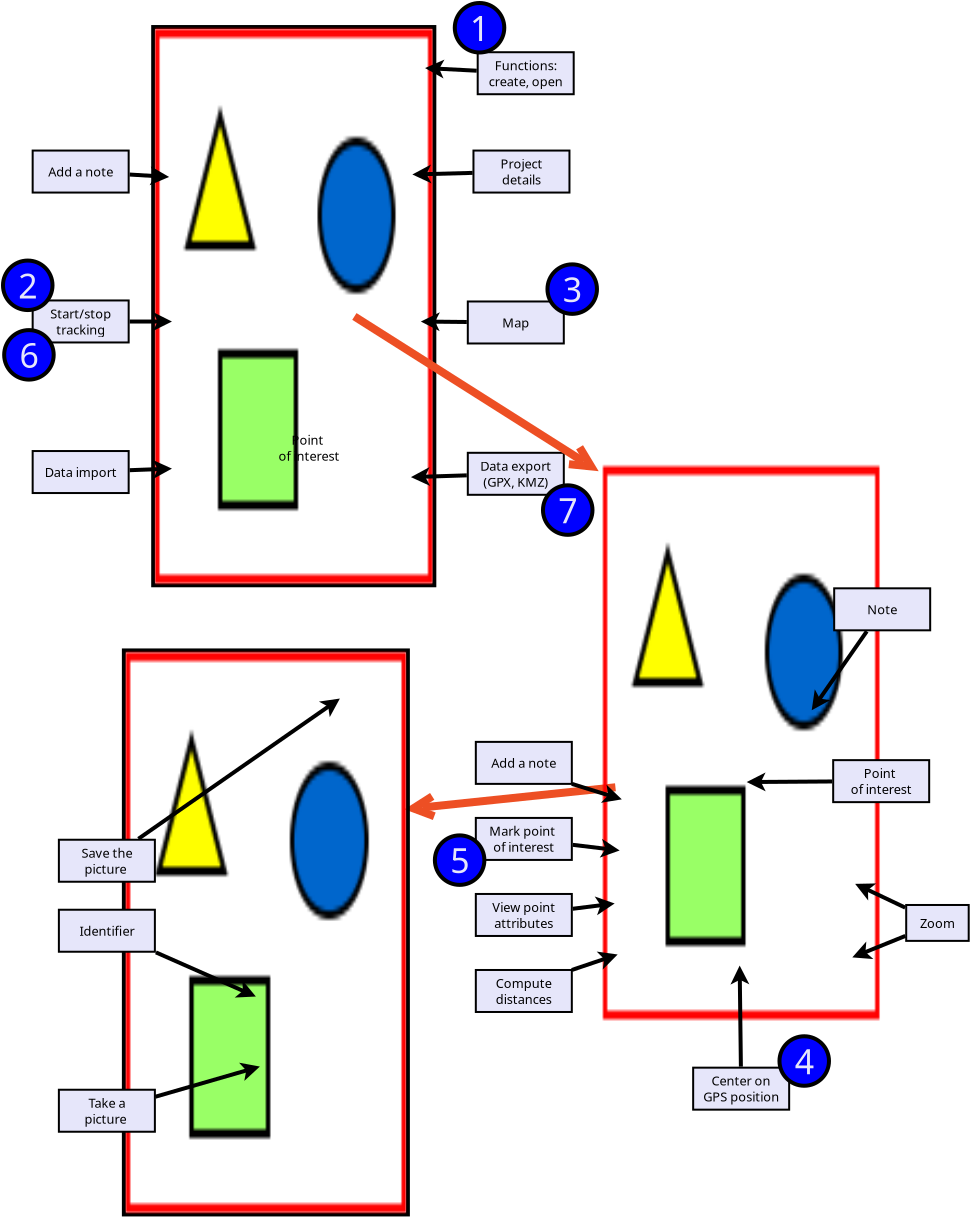 <?xml version="1.0" encoding="UTF-8"?>
<dia:diagram xmlns:dia="http://www.lysator.liu.se/~alla/dia/">
  <dia:layer name="Sfondo" visible="true" active="true">
    <dia:object type="Standard - Line" version="0" id="O0">
      <dia:attribute name="obj_pos">
        <dia:point val="11.375,24.837"/>
      </dia:attribute>
      <dia:attribute name="obj_bb">
        <dia:rectangle val="0.38,24.618;11.595,26.632"/>
      </dia:attribute>
      <dia:attribute name="conn_endpoints">
        <dia:point val="11.375,24.837"/>
        <dia:point val="0.825,25.938"/>
      </dia:attribute>
      <dia:attribute name="numcp">
        <dia:int val="1"/>
      </dia:attribute>
      <dia:attribute name="line_color">
        <dia:color val="#ed4f24"/>
      </dia:attribute>
      <dia:attribute name="line_width">
        <dia:real val="0.4"/>
      </dia:attribute>
      <dia:attribute name="end_arrow">
        <dia:enum val="1"/>
      </dia:attribute>
      <dia:attribute name="end_arrow_length">
        <dia:real val="1.0"/>
      </dia:attribute>
      <dia:attribute name="end_arrow_width">
        <dia:real val="1.0"/>
      </dia:attribute>
    </dia:object>
    <dia:object type="Standard - Image" version="0" id="O1">
      <dia:attribute name="obj_pos">
        <dia:point val="10.75,8.787"/>
      </dia:attribute>
      <dia:attribute name="obj_bb">
        <dia:rectangle val="10.65,8.688;24.675,36.538"/>
      </dia:attribute>
      <dia:attribute name="elem_corner">
        <dia:point val="10.75,8.787"/>
      </dia:attribute>
      <dia:attribute name="elem_width">
        <dia:real val="13.825"/>
      </dia:attribute>
      <dia:attribute name="elem_height">
        <dia:real val="27.65"/>
      </dia:attribute>
      <dia:attribute name="border_width">
        <dia:real val="0.2"/>
      </dia:attribute>
      <dia:attribute name="draw_border">
        <dia:boolean val="false"/>
      </dia:attribute>
      <dia:attribute name="keep_aspect">
        <dia:boolean val="true"/>
      </dia:attribute>
      <dia:attribute name="file">
        <dia:string>#walk.jpg#</dia:string>
      </dia:attribute>
    </dia:object>
    <dia:group>
      <dia:object type="Standard - Box" version="0" id="O2">
        <dia:attribute name="obj_pos">
          <dia:point val="15.261,38.856"/>
        </dia:attribute>
        <dia:attribute name="obj_bb">
          <dia:rectangle val="15.211,38.806;20.111,41.006"/>
        </dia:attribute>
        <dia:attribute name="elem_corner">
          <dia:point val="15.261,38.856"/>
        </dia:attribute>
        <dia:attribute name="elem_width">
          <dia:real val="4.8"/>
        </dia:attribute>
        <dia:attribute name="elem_height">
          <dia:real val="2.1"/>
        </dia:attribute>
        <dia:attribute name="border_width">
          <dia:real val="0.1"/>
        </dia:attribute>
        <dia:attribute name="inner_color">
          <dia:color val="#e6e6fa"/>
        </dia:attribute>
        <dia:attribute name="show_background">
          <dia:boolean val="true"/>
        </dia:attribute>
      </dia:object>
      <dia:object type="Standard - Text" version="1" id="O3">
        <dia:attribute name="obj_pos">
          <dia:point val="17.661,39.906"/>
        </dia:attribute>
        <dia:attribute name="obj_bb">
          <dia:rectangle val="15.649,39.133;19.674,40.678"/>
        </dia:attribute>
        <dia:attribute name="text">
          <dia:composite type="text">
            <dia:attribute name="string">
              <dia:string>#Center on
GPS position#</dia:string>
            </dia:attribute>
            <dia:attribute name="font">
              <dia:font family="sans" style="0" name="Helvetica"/>
            </dia:attribute>
            <dia:attribute name="height">
              <dia:real val="0.8"/>
            </dia:attribute>
            <dia:attribute name="pos">
              <dia:point val="17.661,39.728"/>
            </dia:attribute>
            <dia:attribute name="color">
              <dia:color val="#000000"/>
            </dia:attribute>
            <dia:attribute name="alignment">
              <dia:enum val="1"/>
            </dia:attribute>
          </dia:composite>
        </dia:attribute>
        <dia:attribute name="valign">
          <dia:enum val="2"/>
        </dia:attribute>
        <dia:connections>
          <dia:connection handle="0" to="O2" connection="8"/>
        </dia:connections>
      </dia:object>
    </dia:group>
    <dia:group>
      <dia:object type="Standard - Text" version="1" id="O4">
        <dia:attribute name="obj_pos">
          <dia:point val="4.769,27.564"/>
        </dia:attribute>
        <dia:attribute name="obj_bb">
          <dia:rectangle val="4.769,26.969;4.769,27.714"/>
        </dia:attribute>
        <dia:attribute name="text">
          <dia:composite type="text">
            <dia:attribute name="string">
              <dia:string>##</dia:string>
            </dia:attribute>
            <dia:attribute name="font">
              <dia:font family="sans" style="0" name="Helvetica"/>
            </dia:attribute>
            <dia:attribute name="height">
              <dia:real val="0.8"/>
            </dia:attribute>
            <dia:attribute name="pos">
              <dia:point val="4.769,27.564"/>
            </dia:attribute>
            <dia:attribute name="color">
              <dia:color val="#000000"/>
            </dia:attribute>
            <dia:attribute name="alignment">
              <dia:enum val="0"/>
            </dia:attribute>
          </dia:composite>
        </dia:attribute>
        <dia:attribute name="valign">
          <dia:enum val="3"/>
        </dia:attribute>
      </dia:object>
      <dia:object type="Standard - Box" version="0" id="O5">
        <dia:attribute name="obj_pos">
          <dia:point val="4.394,26.369"/>
        </dia:attribute>
        <dia:attribute name="obj_bb">
          <dia:rectangle val="4.344,26.319;9.244,28.519"/>
        </dia:attribute>
        <dia:attribute name="elem_corner">
          <dia:point val="4.394,26.369"/>
        </dia:attribute>
        <dia:attribute name="elem_width">
          <dia:real val="4.8"/>
        </dia:attribute>
        <dia:attribute name="elem_height">
          <dia:real val="2.1"/>
        </dia:attribute>
        <dia:attribute name="border_width">
          <dia:real val="0.1"/>
        </dia:attribute>
        <dia:attribute name="inner_color">
          <dia:color val="#e6e6fa"/>
        </dia:attribute>
        <dia:attribute name="show_background">
          <dia:boolean val="true"/>
        </dia:attribute>
      </dia:object>
      <dia:object type="Standard - Text" version="1" id="O6">
        <dia:attribute name="obj_pos">
          <dia:point val="6.794,27.419"/>
        </dia:attribute>
        <dia:attribute name="obj_bb">
          <dia:rectangle val="4.986,26.646;8.601,28.191"/>
        </dia:attribute>
        <dia:attribute name="text">
          <dia:composite type="text">
            <dia:attribute name="string">
              <dia:string>#Mark point 
of interest#</dia:string>
            </dia:attribute>
            <dia:attribute name="font">
              <dia:font family="sans" style="0" name="Helvetica"/>
            </dia:attribute>
            <dia:attribute name="height">
              <dia:real val="0.8"/>
            </dia:attribute>
            <dia:attribute name="pos">
              <dia:point val="6.794,27.241"/>
            </dia:attribute>
            <dia:attribute name="color">
              <dia:color val="#000000"/>
            </dia:attribute>
            <dia:attribute name="alignment">
              <dia:enum val="1"/>
            </dia:attribute>
          </dia:composite>
        </dia:attribute>
        <dia:attribute name="valign">
          <dia:enum val="2"/>
        </dia:attribute>
      </dia:object>
    </dia:group>
    <dia:object type="Standard - Image" version="0" id="O7">
      <dia:attribute name="obj_pos">
        <dia:point val="-13.103,18.095"/>
      </dia:attribute>
      <dia:attribute name="obj_bb">
        <dia:rectangle val="-13.203,17.995;0.997,46.195"/>
      </dia:attribute>
      <dia:attribute name="elem_corner">
        <dia:point val="-13.103,18.095"/>
      </dia:attribute>
      <dia:attribute name="elem_width">
        <dia:real val="14.0"/>
      </dia:attribute>
      <dia:attribute name="elem_height">
        <dia:real val="28.0"/>
      </dia:attribute>
      <dia:attribute name="border_width">
        <dia:real val="0.2"/>
      </dia:attribute>
      <dia:attribute name="draw_border">
        <dia:boolean val="true"/>
      </dia:attribute>
      <dia:attribute name="keep_aspect">
        <dia:boolean val="true"/>
      </dia:attribute>
      <dia:attribute name="file">
        <dia:string>#geopaparazzi-image.jpg#</dia:string>
      </dia:attribute>
    </dia:object>
    <dia:object type="Standard - Image" version="0" id="O8">
      <dia:attribute name="obj_pos">
        <dia:point val="-11.637,-13.075"/>
      </dia:attribute>
      <dia:attribute name="obj_bb">
        <dia:rectangle val="-11.738,-13.175;2.319,14.738"/>
      </dia:attribute>
      <dia:attribute name="elem_corner">
        <dia:point val="-11.637,-13.075"/>
      </dia:attribute>
      <dia:attribute name="elem_width">
        <dia:real val="13.856"/>
      </dia:attribute>
      <dia:attribute name="elem_height">
        <dia:real val="27.712"/>
      </dia:attribute>
      <dia:attribute name="border_width">
        <dia:real val="0.2"/>
      </dia:attribute>
      <dia:attribute name="draw_border">
        <dia:boolean val="true"/>
      </dia:attribute>
      <dia:attribute name="keep_aspect">
        <dia:boolean val="true"/>
      </dia:attribute>
      <dia:attribute name="file">
        <dia:string>#geopaparazzi-main.jpg#</dia:string>
      </dia:attribute>
    </dia:object>
    <dia:object type="Standard - Line" version="0" id="O9">
      <dia:attribute name="obj_pos">
        <dia:point val="-12.914,-5.8"/>
      </dia:attribute>
      <dia:attribute name="obj_bb">
        <dia:rectangle val="-13.02,-6.196;-10.718,-5.251"/>
      </dia:attribute>
      <dia:attribute name="conn_endpoints">
        <dia:point val="-12.914,-5.8"/>
        <dia:point val="-10.942,-5.68"/>
      </dia:attribute>
      <dia:attribute name="numcp">
        <dia:int val="1"/>
      </dia:attribute>
      <dia:attribute name="line_width">
        <dia:real val="0.2"/>
      </dia:attribute>
      <dia:attribute name="end_arrow">
        <dia:enum val="22"/>
      </dia:attribute>
      <dia:attribute name="end_arrow_length">
        <dia:real val="0.5"/>
      </dia:attribute>
      <dia:attribute name="end_arrow_width">
        <dia:real val="0.5"/>
      </dia:attribute>
      <dia:connections>
        <dia:connection handle="0" to="O10" connection="8"/>
      </dia:connections>
    </dia:object>
    <dia:group>
      <dia:object type="Standard - Box" version="0" id="O10">
        <dia:attribute name="obj_pos">
          <dia:point val="-17.764,-6.999"/>
        </dia:attribute>
        <dia:attribute name="obj_bb">
          <dia:rectangle val="-17.814,-7.049;-12.914,-4.849"/>
        </dia:attribute>
        <dia:attribute name="elem_corner">
          <dia:point val="-17.764,-6.999"/>
        </dia:attribute>
        <dia:attribute name="elem_width">
          <dia:real val="4.8"/>
        </dia:attribute>
        <dia:attribute name="elem_height">
          <dia:real val="2.1"/>
        </dia:attribute>
        <dia:attribute name="border_width">
          <dia:real val="0.1"/>
        </dia:attribute>
        <dia:attribute name="inner_color">
          <dia:color val="#e6e6fa"/>
        </dia:attribute>
        <dia:attribute name="show_background">
          <dia:boolean val="true"/>
        </dia:attribute>
      </dia:object>
      <dia:object type="Standard - Text" version="1" id="O11">
        <dia:attribute name="obj_pos">
          <dia:point val="-15.364,-5.949"/>
        </dia:attribute>
        <dia:attribute name="obj_bb">
          <dia:rectangle val="-17.105,-6.322;-13.623,-5.577"/>
        </dia:attribute>
        <dia:attribute name="text">
          <dia:composite type="text">
            <dia:attribute name="string">
              <dia:string>#Add a note#</dia:string>
            </dia:attribute>
            <dia:attribute name="font">
              <dia:font family="sans" style="0" name="Helvetica"/>
            </dia:attribute>
            <dia:attribute name="height">
              <dia:real val="0.8"/>
            </dia:attribute>
            <dia:attribute name="pos">
              <dia:point val="-15.364,-5.727"/>
            </dia:attribute>
            <dia:attribute name="color">
              <dia:color val="#000000"/>
            </dia:attribute>
            <dia:attribute name="alignment">
              <dia:enum val="1"/>
            </dia:attribute>
          </dia:composite>
        </dia:attribute>
        <dia:attribute name="valign">
          <dia:enum val="2"/>
        </dia:attribute>
      </dia:object>
    </dia:group>
    <dia:group>
      <dia:object type="Standard - Text" version="1" id="O12">
        <dia:attribute name="obj_pos">
          <dia:point val="-17.389,1.691"/>
        </dia:attribute>
        <dia:attribute name="obj_bb">
          <dia:rectangle val="-17.389,1.096;-17.389,1.841"/>
        </dia:attribute>
        <dia:attribute name="text">
          <dia:composite type="text">
            <dia:attribute name="string">
              <dia:string>##</dia:string>
            </dia:attribute>
            <dia:attribute name="font">
              <dia:font family="sans" style="0" name="Helvetica"/>
            </dia:attribute>
            <dia:attribute name="height">
              <dia:real val="0.8"/>
            </dia:attribute>
            <dia:attribute name="pos">
              <dia:point val="-17.389,1.691"/>
            </dia:attribute>
            <dia:attribute name="color">
              <dia:color val="#000000"/>
            </dia:attribute>
            <dia:attribute name="alignment">
              <dia:enum val="0"/>
            </dia:attribute>
          </dia:composite>
        </dia:attribute>
        <dia:attribute name="valign">
          <dia:enum val="3"/>
        </dia:attribute>
      </dia:object>
      <dia:object type="Standard - Box" version="0" id="O13">
        <dia:attribute name="obj_pos">
          <dia:point val="-17.764,0.496"/>
        </dia:attribute>
        <dia:attribute name="obj_bb">
          <dia:rectangle val="-17.814,0.446;-12.914,2.646"/>
        </dia:attribute>
        <dia:attribute name="elem_corner">
          <dia:point val="-17.764,0.496"/>
        </dia:attribute>
        <dia:attribute name="elem_width">
          <dia:real val="4.8"/>
        </dia:attribute>
        <dia:attribute name="elem_height">
          <dia:real val="2.1"/>
        </dia:attribute>
        <dia:attribute name="border_width">
          <dia:real val="0.1"/>
        </dia:attribute>
        <dia:attribute name="inner_color">
          <dia:color val="#e6e6fa"/>
        </dia:attribute>
        <dia:attribute name="show_background">
          <dia:boolean val="true"/>
        </dia:attribute>
      </dia:object>
      <dia:object type="Standard - Text" version="1" id="O14">
        <dia:attribute name="obj_pos">
          <dia:point val="-15.364,1.546"/>
        </dia:attribute>
        <dia:attribute name="obj_bb">
          <dia:rectangle val="-16.944,0.774;-13.784,2.319"/>
        </dia:attribute>
        <dia:attribute name="text">
          <dia:composite type="text">
            <dia:attribute name="string">
              <dia:string>#Start/stop
tracking#</dia:string>
            </dia:attribute>
            <dia:attribute name="font">
              <dia:font family="sans" style="0" name="Helvetica"/>
            </dia:attribute>
            <dia:attribute name="height">
              <dia:real val="0.8"/>
            </dia:attribute>
            <dia:attribute name="pos">
              <dia:point val="-15.364,1.369"/>
            </dia:attribute>
            <dia:attribute name="color">
              <dia:color val="#000000"/>
            </dia:attribute>
            <dia:attribute name="alignment">
              <dia:enum val="1"/>
            </dia:attribute>
          </dia:composite>
        </dia:attribute>
        <dia:attribute name="valign">
          <dia:enum val="2"/>
        </dia:attribute>
      </dia:object>
    </dia:group>
    <dia:group>
      <dia:object type="Standard - Text" version="1" id="O15">
        <dia:attribute name="obj_pos">
          <dia:point val="-17.389,9.22"/>
        </dia:attribute>
        <dia:attribute name="obj_bb">
          <dia:rectangle val="-17.389,8.625;-17.389,9.37"/>
        </dia:attribute>
        <dia:attribute name="text">
          <dia:composite type="text">
            <dia:attribute name="string">
              <dia:string>##</dia:string>
            </dia:attribute>
            <dia:attribute name="font">
              <dia:font family="sans" style="0" name="Helvetica"/>
            </dia:attribute>
            <dia:attribute name="height">
              <dia:real val="0.8"/>
            </dia:attribute>
            <dia:attribute name="pos">
              <dia:point val="-17.389,9.22"/>
            </dia:attribute>
            <dia:attribute name="color">
              <dia:color val="#000000"/>
            </dia:attribute>
            <dia:attribute name="alignment">
              <dia:enum val="0"/>
            </dia:attribute>
          </dia:composite>
        </dia:attribute>
        <dia:attribute name="valign">
          <dia:enum val="3"/>
        </dia:attribute>
      </dia:object>
      <dia:object type="Standard - Box" version="0" id="O16">
        <dia:attribute name="obj_pos">
          <dia:point val="-17.764,8.025"/>
        </dia:attribute>
        <dia:attribute name="obj_bb">
          <dia:rectangle val="-17.814,7.975;-12.914,10.175"/>
        </dia:attribute>
        <dia:attribute name="elem_corner">
          <dia:point val="-17.764,8.025"/>
        </dia:attribute>
        <dia:attribute name="elem_width">
          <dia:real val="4.8"/>
        </dia:attribute>
        <dia:attribute name="elem_height">
          <dia:real val="2.1"/>
        </dia:attribute>
        <dia:attribute name="border_width">
          <dia:real val="0.1"/>
        </dia:attribute>
        <dia:attribute name="inner_color">
          <dia:color val="#e6e6fa"/>
        </dia:attribute>
        <dia:attribute name="show_background">
          <dia:boolean val="true"/>
        </dia:attribute>
      </dia:object>
      <dia:object type="Standard - Text" version="1" id="O17">
        <dia:attribute name="obj_pos">
          <dia:point val="-15.364,9.075"/>
        </dia:attribute>
        <dia:attribute name="obj_bb">
          <dia:rectangle val="-17.285,8.702;-13.443,9.447"/>
        </dia:attribute>
        <dia:attribute name="text">
          <dia:composite type="text">
            <dia:attribute name="string">
              <dia:string>#Data import#</dia:string>
            </dia:attribute>
            <dia:attribute name="font">
              <dia:font family="sans" style="0" name="Helvetica"/>
            </dia:attribute>
            <dia:attribute name="height">
              <dia:real val="0.8"/>
            </dia:attribute>
            <dia:attribute name="pos">
              <dia:point val="-15.364,9.297"/>
            </dia:attribute>
            <dia:attribute name="color">
              <dia:color val="#000000"/>
            </dia:attribute>
            <dia:attribute name="alignment">
              <dia:enum val="1"/>
            </dia:attribute>
          </dia:composite>
        </dia:attribute>
        <dia:attribute name="valign">
          <dia:enum val="2"/>
        </dia:attribute>
      </dia:object>
    </dia:group>
    <dia:group>
      <dia:object type="Standard - Text" version="1" id="O18">
        <dia:attribute name="obj_pos">
          <dia:point val="4.651,-5.804"/>
        </dia:attribute>
        <dia:attribute name="obj_bb">
          <dia:rectangle val="4.651,-6.399;4.651,-5.654"/>
        </dia:attribute>
        <dia:attribute name="text">
          <dia:composite type="text">
            <dia:attribute name="string">
              <dia:string>##</dia:string>
            </dia:attribute>
            <dia:attribute name="font">
              <dia:font family="sans" style="0" name="Helvetica"/>
            </dia:attribute>
            <dia:attribute name="height">
              <dia:real val="0.8"/>
            </dia:attribute>
            <dia:attribute name="pos">
              <dia:point val="4.651,-5.804"/>
            </dia:attribute>
            <dia:attribute name="color">
              <dia:color val="#000000"/>
            </dia:attribute>
            <dia:attribute name="alignment">
              <dia:enum val="0"/>
            </dia:attribute>
          </dia:composite>
        </dia:attribute>
        <dia:attribute name="valign">
          <dia:enum val="3"/>
        </dia:attribute>
      </dia:object>
      <dia:object type="Standard - Box" version="0" id="O19">
        <dia:attribute name="obj_pos">
          <dia:point val="4.276,-6.999"/>
        </dia:attribute>
        <dia:attribute name="obj_bb">
          <dia:rectangle val="4.226,-7.049;9.126,-4.849"/>
        </dia:attribute>
        <dia:attribute name="elem_corner">
          <dia:point val="4.276,-6.999"/>
        </dia:attribute>
        <dia:attribute name="elem_width">
          <dia:real val="4.8"/>
        </dia:attribute>
        <dia:attribute name="elem_height">
          <dia:real val="2.1"/>
        </dia:attribute>
        <dia:attribute name="border_width">
          <dia:real val="0.1"/>
        </dia:attribute>
        <dia:attribute name="inner_color">
          <dia:color val="#e6e6fa"/>
        </dia:attribute>
        <dia:attribute name="show_background">
          <dia:boolean val="true"/>
        </dia:attribute>
      </dia:object>
      <dia:object type="Standard - Text" version="1" id="O20">
        <dia:attribute name="obj_pos">
          <dia:point val="6.676,-5.949"/>
        </dia:attribute>
        <dia:attribute name="obj_bb">
          <dia:rectangle val="5.581,-6.722;7.771,-5.177"/>
        </dia:attribute>
        <dia:attribute name="text">
          <dia:composite type="text">
            <dia:attribute name="string">
              <dia:string>#Project
details#</dia:string>
            </dia:attribute>
            <dia:attribute name="font">
              <dia:font family="sans" style="0" name="Helvetica"/>
            </dia:attribute>
            <dia:attribute name="height">
              <dia:real val="0.8"/>
            </dia:attribute>
            <dia:attribute name="pos">
              <dia:point val="6.676,-6.127"/>
            </dia:attribute>
            <dia:attribute name="color">
              <dia:color val="#000000"/>
            </dia:attribute>
            <dia:attribute name="alignment">
              <dia:enum val="1"/>
            </dia:attribute>
          </dia:composite>
        </dia:attribute>
        <dia:attribute name="valign">
          <dia:enum val="2"/>
        </dia:attribute>
      </dia:object>
    </dia:group>
    <dia:group>
      <dia:object type="Standard - Text" version="1" id="O21">
        <dia:attribute name="obj_pos">
          <dia:point val="4.368,9.308"/>
        </dia:attribute>
        <dia:attribute name="obj_bb">
          <dia:rectangle val="4.368,8.713;4.368,9.458"/>
        </dia:attribute>
        <dia:attribute name="text">
          <dia:composite type="text">
            <dia:attribute name="string">
              <dia:string>##</dia:string>
            </dia:attribute>
            <dia:attribute name="font">
              <dia:font family="sans" style="0" name="Helvetica"/>
            </dia:attribute>
            <dia:attribute name="height">
              <dia:real val="0.8"/>
            </dia:attribute>
            <dia:attribute name="pos">
              <dia:point val="4.368,9.308"/>
            </dia:attribute>
            <dia:attribute name="color">
              <dia:color val="#000000"/>
            </dia:attribute>
            <dia:attribute name="alignment">
              <dia:enum val="0"/>
            </dia:attribute>
          </dia:composite>
        </dia:attribute>
        <dia:attribute name="valign">
          <dia:enum val="3"/>
        </dia:attribute>
      </dia:object>
      <dia:object type="Standard - Box" version="0" id="O22">
        <dia:attribute name="obj_pos">
          <dia:point val="3.993,8.113"/>
        </dia:attribute>
        <dia:attribute name="obj_bb">
          <dia:rectangle val="3.943,8.063;8.843,10.263"/>
        </dia:attribute>
        <dia:attribute name="elem_corner">
          <dia:point val="3.993,8.113"/>
        </dia:attribute>
        <dia:attribute name="elem_width">
          <dia:real val="4.8"/>
        </dia:attribute>
        <dia:attribute name="elem_height">
          <dia:real val="2.1"/>
        </dia:attribute>
        <dia:attribute name="border_width">
          <dia:real val="0.1"/>
        </dia:attribute>
        <dia:attribute name="inner_color">
          <dia:color val="#e6e6fa"/>
        </dia:attribute>
        <dia:attribute name="show_background">
          <dia:boolean val="true"/>
        </dia:attribute>
      </dia:object>
      <dia:object type="Standard - Text" version="1" id="O23">
        <dia:attribute name="obj_pos">
          <dia:point val="6.393,9.163"/>
        </dia:attribute>
        <dia:attribute name="obj_bb">
          <dia:rectangle val="4.489,8.39;8.297,9.935"/>
        </dia:attribute>
        <dia:attribute name="text">
          <dia:composite type="text">
            <dia:attribute name="string">
              <dia:string>#Data export
(GPX, KMZ)#</dia:string>
            </dia:attribute>
            <dia:attribute name="font">
              <dia:font family="sans" style="0" name="Helvetica"/>
            </dia:attribute>
            <dia:attribute name="height">
              <dia:real val="0.8"/>
            </dia:attribute>
            <dia:attribute name="pos">
              <dia:point val="6.393,8.985"/>
            </dia:attribute>
            <dia:attribute name="color">
              <dia:color val="#000000"/>
            </dia:attribute>
            <dia:attribute name="alignment">
              <dia:enum val="1"/>
            </dia:attribute>
          </dia:composite>
        </dia:attribute>
        <dia:attribute name="valign">
          <dia:enum val="2"/>
        </dia:attribute>
      </dia:object>
    </dia:group>
    <dia:object type="Standard - Line" version="0" id="O24">
      <dia:attribute name="obj_pos">
        <dia:point val="-12.915,1.549"/>
      </dia:attribute>
      <dia:attribute name="obj_bb">
        <dia:rectangle val="-13.014,1.076;-10.576,2.023"/>
      </dia:attribute>
      <dia:attribute name="conn_endpoints">
        <dia:point val="-12.915,1.549"/>
        <dia:point val="-10.8,1.55"/>
      </dia:attribute>
      <dia:attribute name="numcp">
        <dia:int val="1"/>
      </dia:attribute>
      <dia:attribute name="line_width">
        <dia:real val="0.2"/>
      </dia:attribute>
      <dia:attribute name="end_arrow">
        <dia:enum val="22"/>
      </dia:attribute>
      <dia:attribute name="end_arrow_length">
        <dia:real val="0.5"/>
      </dia:attribute>
      <dia:attribute name="end_arrow_width">
        <dia:real val="0.5"/>
      </dia:attribute>
      <dia:connections>
        <dia:connection handle="0" to="O13" connection="8"/>
      </dia:connections>
    </dia:object>
    <dia:object type="Standard - Line" version="0" id="O25">
      <dia:attribute name="obj_pos">
        <dia:point val="-12.915,8.983"/>
      </dia:attribute>
      <dia:attribute name="obj_bb">
        <dia:rectangle val="-13.018,8.458;-10.577,9.405"/>
      </dia:attribute>
      <dia:attribute name="conn_endpoints">
        <dia:point val="-12.915,8.983"/>
        <dia:point val="-10.8,8.904"/>
      </dia:attribute>
      <dia:attribute name="numcp">
        <dia:int val="1"/>
      </dia:attribute>
      <dia:attribute name="line_width">
        <dia:real val="0.2"/>
      </dia:attribute>
      <dia:attribute name="end_arrow">
        <dia:enum val="22"/>
      </dia:attribute>
      <dia:attribute name="end_arrow_length">
        <dia:real val="0.5"/>
      </dia:attribute>
      <dia:attribute name="end_arrow_width">
        <dia:real val="0.5"/>
      </dia:attribute>
      <dia:connections>
        <dia:connection handle="0" to="O16" connection="8"/>
      </dia:connections>
    </dia:object>
    <dia:object type="Standard - Line" version="0" id="O26">
      <dia:attribute name="obj_pos">
        <dia:point val="4.236,-5.884"/>
      </dia:attribute>
      <dia:attribute name="obj_bb">
        <dia:rectangle val="0.997,-6.296;4.339,-5.349"/>
      </dia:attribute>
      <dia:attribute name="conn_endpoints">
        <dia:point val="4.236,-5.884"/>
        <dia:point val="1.221,-5.803"/>
      </dia:attribute>
      <dia:attribute name="numcp">
        <dia:int val="1"/>
      </dia:attribute>
      <dia:attribute name="line_width">
        <dia:real val="0.2"/>
      </dia:attribute>
      <dia:attribute name="end_arrow">
        <dia:enum val="22"/>
      </dia:attribute>
      <dia:attribute name="end_arrow_length">
        <dia:real val="0.5"/>
      </dia:attribute>
      <dia:attribute name="end_arrow_width">
        <dia:real val="0.5"/>
      </dia:attribute>
      <dia:connections>
        <dia:connection handle="0" to="O19" connection="8"/>
      </dia:connections>
    </dia:object>
    <dia:object type="Standard - Line" version="0" id="O27">
      <dia:attribute name="obj_pos">
        <dia:point val="3.944,1.573"/>
      </dia:attribute>
      <dia:attribute name="obj_bb">
        <dia:rectangle val="1.421,1.084;4.045,2.031"/>
      </dia:attribute>
      <dia:attribute name="conn_endpoints">
        <dia:point val="3.944,1.573"/>
        <dia:point val="1.645,1.55"/>
      </dia:attribute>
      <dia:attribute name="numcp">
        <dia:int val="1"/>
      </dia:attribute>
      <dia:attribute name="line_width">
        <dia:real val="0.2"/>
      </dia:attribute>
      <dia:attribute name="end_arrow">
        <dia:enum val="22"/>
      </dia:attribute>
      <dia:attribute name="end_arrow_length">
        <dia:real val="0.5"/>
      </dia:attribute>
      <dia:attribute name="end_arrow_width">
        <dia:real val="0.5"/>
      </dia:attribute>
      <dia:connections>
        <dia:connection handle="0" to="O30" connection="8"/>
      </dia:connections>
    </dia:object>
    <dia:object type="Standard - Line" version="0" id="O28">
      <dia:attribute name="obj_pos">
        <dia:point val="3.944,9.24"/>
      </dia:attribute>
      <dia:attribute name="obj_bb">
        <dia:rectangle val="0.926,8.832;4.047,9.779"/>
      </dia:attribute>
      <dia:attribute name="conn_endpoints">
        <dia:point val="3.944,9.24"/>
        <dia:point val="1.15,9.329"/>
      </dia:attribute>
      <dia:attribute name="numcp">
        <dia:int val="1"/>
      </dia:attribute>
      <dia:attribute name="line_width">
        <dia:real val="0.2"/>
      </dia:attribute>
      <dia:attribute name="end_arrow">
        <dia:enum val="22"/>
      </dia:attribute>
      <dia:attribute name="end_arrow_length">
        <dia:real val="0.5"/>
      </dia:attribute>
      <dia:attribute name="end_arrow_width">
        <dia:real val="0.5"/>
      </dia:attribute>
      <dia:connections>
        <dia:connection handle="0" to="O22" connection="8"/>
      </dia:connections>
    </dia:object>
    <dia:group>
      <dia:object type="Standard - Text" version="1" id="O29">
        <dia:attribute name="obj_pos">
          <dia:point val="4.368,1.742"/>
        </dia:attribute>
        <dia:attribute name="obj_bb">
          <dia:rectangle val="4.368,1.147;4.368,1.892"/>
        </dia:attribute>
        <dia:attribute name="text">
          <dia:composite type="text">
            <dia:attribute name="string">
              <dia:string>##</dia:string>
            </dia:attribute>
            <dia:attribute name="font">
              <dia:font family="sans" style="0" name="Helvetica"/>
            </dia:attribute>
            <dia:attribute name="height">
              <dia:real val="0.8"/>
            </dia:attribute>
            <dia:attribute name="pos">
              <dia:point val="4.368,1.742"/>
            </dia:attribute>
            <dia:attribute name="color">
              <dia:color val="#000000"/>
            </dia:attribute>
            <dia:attribute name="alignment">
              <dia:enum val="0"/>
            </dia:attribute>
          </dia:composite>
        </dia:attribute>
        <dia:attribute name="valign">
          <dia:enum val="3"/>
        </dia:attribute>
      </dia:object>
      <dia:object type="Standard - Box" version="0" id="O30">
        <dia:attribute name="obj_pos">
          <dia:point val="3.993,0.547"/>
        </dia:attribute>
        <dia:attribute name="obj_bb">
          <dia:rectangle val="3.943,0.497;8.843,2.697"/>
        </dia:attribute>
        <dia:attribute name="elem_corner">
          <dia:point val="3.993,0.547"/>
        </dia:attribute>
        <dia:attribute name="elem_width">
          <dia:real val="4.8"/>
        </dia:attribute>
        <dia:attribute name="elem_height">
          <dia:real val="2.1"/>
        </dia:attribute>
        <dia:attribute name="border_width">
          <dia:real val="0.1"/>
        </dia:attribute>
        <dia:attribute name="inner_color">
          <dia:color val="#e6e6fa"/>
        </dia:attribute>
        <dia:attribute name="show_background">
          <dia:boolean val="true"/>
        </dia:attribute>
      </dia:object>
      <dia:object type="Standard - Text" version="1" id="O31">
        <dia:attribute name="obj_pos">
          <dia:point val="6.393,1.597"/>
        </dia:attribute>
        <dia:attribute name="obj_bb">
          <dia:rectangle val="5.717,1.224;7.069,1.969"/>
        </dia:attribute>
        <dia:attribute name="text">
          <dia:composite type="text">
            <dia:attribute name="string">
              <dia:string>#Map#</dia:string>
            </dia:attribute>
            <dia:attribute name="font">
              <dia:font family="sans" style="0" name="Helvetica"/>
            </dia:attribute>
            <dia:attribute name="height">
              <dia:real val="0.8"/>
            </dia:attribute>
            <dia:attribute name="pos">
              <dia:point val="6.393,1.819"/>
            </dia:attribute>
            <dia:attribute name="color">
              <dia:color val="#000000"/>
            </dia:attribute>
            <dia:attribute name="alignment">
              <dia:enum val="1"/>
            </dia:attribute>
          </dia:composite>
        </dia:attribute>
        <dia:attribute name="valign">
          <dia:enum val="2"/>
        </dia:attribute>
      </dia:object>
    </dia:group>
    <dia:object type="Standard - Line" version="0" id="O32">
      <dia:attribute name="obj_pos">
        <dia:point val="-1.678,1.296"/>
      </dia:attribute>
      <dia:attribute name="obj_bb">
        <dia:rectangle val="-1.954,1.02;10.915,9.31"/>
      </dia:attribute>
      <dia:attribute name="conn_endpoints">
        <dia:point val="-1.678,1.296"/>
        <dia:point val="10.537,9.034"/>
      </dia:attribute>
      <dia:attribute name="numcp">
        <dia:int val="1"/>
      </dia:attribute>
      <dia:attribute name="line_color">
        <dia:color val="#ed4f24"/>
      </dia:attribute>
      <dia:attribute name="line_width">
        <dia:real val="0.4"/>
      </dia:attribute>
      <dia:attribute name="end_arrow">
        <dia:enum val="1"/>
      </dia:attribute>
      <dia:attribute name="end_arrow_length">
        <dia:real val="1.0"/>
      </dia:attribute>
      <dia:attribute name="end_arrow_width">
        <dia:real val="1.0"/>
      </dia:attribute>
    </dia:object>
    <dia:object type="Standard - Box" version="0" id="O33">
      <dia:attribute name="obj_pos">
        <dia:point val="4.488,-11.916"/>
      </dia:attribute>
      <dia:attribute name="obj_bb">
        <dia:rectangle val="4.438,-11.966;9.338,-9.766"/>
      </dia:attribute>
      <dia:attribute name="elem_corner">
        <dia:point val="4.488,-11.916"/>
      </dia:attribute>
      <dia:attribute name="elem_width">
        <dia:real val="4.8"/>
      </dia:attribute>
      <dia:attribute name="elem_height">
        <dia:real val="2.1"/>
      </dia:attribute>
      <dia:attribute name="border_width">
        <dia:real val="0.1"/>
      </dia:attribute>
      <dia:attribute name="inner_color">
        <dia:color val="#e6e6fa"/>
      </dia:attribute>
      <dia:attribute name="show_background">
        <dia:boolean val="true"/>
      </dia:attribute>
    </dia:object>
    <dia:object type="Standard - Text" version="1" id="O34">
      <dia:attribute name="obj_pos">
        <dia:point val="6.888,-10.866"/>
      </dia:attribute>
      <dia:attribute name="obj_bb">
        <dia:rectangle val="4.869,-11.638;8.907,-10.093"/>
      </dia:attribute>
      <dia:attribute name="text">
        <dia:composite type="text">
          <dia:attribute name="string">
            <dia:string>#Functions:
create, open#</dia:string>
          </dia:attribute>
          <dia:attribute name="font">
            <dia:font family="sans" style="0" name="Helvetica"/>
          </dia:attribute>
          <dia:attribute name="height">
            <dia:real val="0.8"/>
          </dia:attribute>
          <dia:attribute name="pos">
            <dia:point val="6.888,-11.043"/>
          </dia:attribute>
          <dia:attribute name="color">
            <dia:color val="#000000"/>
          </dia:attribute>
          <dia:attribute name="alignment">
            <dia:enum val="1"/>
          </dia:attribute>
        </dia:composite>
      </dia:attribute>
      <dia:attribute name="valign">
        <dia:enum val="2"/>
      </dia:attribute>
    </dia:object>
    <dia:object type="Standard - Line" version="0" id="O35">
      <dia:attribute name="obj_pos">
        <dia:point val="4.438,-10.992"/>
      </dia:attribute>
      <dia:attribute name="obj_bb">
        <dia:rectangle val="1.634,-11.56;4.543,-10.614"/>
      </dia:attribute>
      <dia:attribute name="conn_endpoints">
        <dia:point val="4.438,-10.992"/>
        <dia:point val="1.857,-11.124"/>
      </dia:attribute>
      <dia:attribute name="numcp">
        <dia:int val="1"/>
      </dia:attribute>
      <dia:attribute name="line_width">
        <dia:real val="0.2"/>
      </dia:attribute>
      <dia:attribute name="end_arrow">
        <dia:enum val="22"/>
      </dia:attribute>
      <dia:attribute name="end_arrow_length">
        <dia:real val="0.5"/>
      </dia:attribute>
      <dia:attribute name="end_arrow_width">
        <dia:real val="0.5"/>
      </dia:attribute>
      <dia:connections>
        <dia:connection handle="0" to="O33" connection="8"/>
      </dia:connections>
    </dia:object>
    <dia:group>
      <dia:object type="Standard - Ellipse" version="0" id="O36">
        <dia:attribute name="obj_pos">
          <dia:point val="3.342,-14.377"/>
        </dia:attribute>
        <dia:attribute name="obj_bb">
          <dia:rectangle val="3.242,-14.477;5.917,-11.802"/>
        </dia:attribute>
        <dia:attribute name="elem_corner">
          <dia:point val="3.342,-14.377"/>
        </dia:attribute>
        <dia:attribute name="elem_width">
          <dia:real val="2.475"/>
        </dia:attribute>
        <dia:attribute name="elem_height">
          <dia:real val="2.475"/>
        </dia:attribute>
        <dia:attribute name="border_width">
          <dia:real val="0.2"/>
        </dia:attribute>
        <dia:attribute name="inner_color">
          <dia:color val="#0000ff"/>
        </dia:attribute>
        <dia:attribute name="aspect">
          <dia:enum val="2"/>
        </dia:attribute>
      </dia:object>
      <dia:object type="Standard - Text" version="1" id="O37">
        <dia:attribute name="obj_pos">
          <dia:point val="4.579,-13.14"/>
        </dia:attribute>
        <dia:attribute name="obj_bb">
          <dia:rectangle val="4.014,-14.333;5.144,-11.946"/>
        </dia:attribute>
        <dia:attribute name="text">
          <dia:composite type="text">
            <dia:attribute name="string">
              <dia:string>#1#</dia:string>
            </dia:attribute>
            <dia:attribute name="font">
              <dia:font family="Arial Black" style="0" name="Courier"/>
            </dia:attribute>
            <dia:attribute name="height">
              <dia:real val="2.117"/>
            </dia:attribute>
            <dia:attribute name="pos">
              <dia:point val="4.579,-12.471"/>
            </dia:attribute>
            <dia:attribute name="color">
              <dia:color val="#e6e6fa"/>
            </dia:attribute>
            <dia:attribute name="alignment">
              <dia:enum val="1"/>
            </dia:attribute>
          </dia:composite>
        </dia:attribute>
        <dia:attribute name="valign">
          <dia:enum val="2"/>
        </dia:attribute>
        <dia:connections>
          <dia:connection handle="0" to="O36" connection="8"/>
        </dia:connections>
      </dia:object>
    </dia:group>
    <dia:group>
      <dia:object type="Standard - Ellipse" version="0" id="O38">
        <dia:attribute name="obj_pos">
          <dia:point val="-19.247,-1.499"/>
        </dia:attribute>
        <dia:attribute name="obj_bb">
          <dia:rectangle val="-19.346,-1.599;-16.672,1.076"/>
        </dia:attribute>
        <dia:attribute name="elem_corner">
          <dia:point val="-19.247,-1.499"/>
        </dia:attribute>
        <dia:attribute name="elem_width">
          <dia:real val="2.475"/>
        </dia:attribute>
        <dia:attribute name="elem_height">
          <dia:real val="2.475"/>
        </dia:attribute>
        <dia:attribute name="border_width">
          <dia:real val="0.2"/>
        </dia:attribute>
        <dia:attribute name="inner_color">
          <dia:color val="#0000ff"/>
        </dia:attribute>
        <dia:attribute name="aspect">
          <dia:enum val="2"/>
        </dia:attribute>
      </dia:object>
      <dia:object type="Standard - Text" version="1" id="O39">
        <dia:attribute name="obj_pos">
          <dia:point val="-18.009,-0.262"/>
        </dia:attribute>
        <dia:attribute name="obj_bb">
          <dia:rectangle val="-18.574,-1.456;-17.444,0.932"/>
        </dia:attribute>
        <dia:attribute name="text">
          <dia:composite type="text">
            <dia:attribute name="string">
              <dia:string>#2#</dia:string>
            </dia:attribute>
            <dia:attribute name="font">
              <dia:font family="Arial Black" style="0" name="Courier"/>
            </dia:attribute>
            <dia:attribute name="height">
              <dia:real val="2.117"/>
            </dia:attribute>
            <dia:attribute name="pos">
              <dia:point val="-18.009,0.407"/>
            </dia:attribute>
            <dia:attribute name="color">
              <dia:color val="#e6e6fa"/>
            </dia:attribute>
            <dia:attribute name="alignment">
              <dia:enum val="1"/>
            </dia:attribute>
          </dia:composite>
        </dia:attribute>
        <dia:attribute name="valign">
          <dia:enum val="2"/>
        </dia:attribute>
        <dia:connections>
          <dia:connection handle="0" to="O38" connection="8"/>
        </dia:connections>
      </dia:object>
    </dia:group>
    <dia:group>
      <dia:object type="Standard - Ellipse" version="0" id="O40">
        <dia:attribute name="obj_pos">
          <dia:point val="7.976,-1.309"/>
        </dia:attribute>
        <dia:attribute name="obj_bb">
          <dia:rectangle val="7.876,-1.409;10.551,1.266"/>
        </dia:attribute>
        <dia:attribute name="elem_corner">
          <dia:point val="7.976,-1.309"/>
        </dia:attribute>
        <dia:attribute name="elem_width">
          <dia:real val="2.475"/>
        </dia:attribute>
        <dia:attribute name="elem_height">
          <dia:real val="2.475"/>
        </dia:attribute>
        <dia:attribute name="border_width">
          <dia:real val="0.2"/>
        </dia:attribute>
        <dia:attribute name="inner_color">
          <dia:color val="#0000ff"/>
        </dia:attribute>
        <dia:attribute name="aspect">
          <dia:enum val="2"/>
        </dia:attribute>
      </dia:object>
      <dia:object type="Standard - Text" version="1" id="O41">
        <dia:attribute name="obj_pos">
          <dia:point val="9.214,-0.072"/>
        </dia:attribute>
        <dia:attribute name="obj_bb">
          <dia:rectangle val="8.649,-1.266;9.779,1.122"/>
        </dia:attribute>
        <dia:attribute name="text">
          <dia:composite type="text">
            <dia:attribute name="string">
              <dia:string>#3#</dia:string>
            </dia:attribute>
            <dia:attribute name="font">
              <dia:font family="Arial Black" style="0" name="Courier"/>
            </dia:attribute>
            <dia:attribute name="height">
              <dia:real val="2.117"/>
            </dia:attribute>
            <dia:attribute name="pos">
              <dia:point val="9.214,0.597"/>
            </dia:attribute>
            <dia:attribute name="color">
              <dia:color val="#e6e6fa"/>
            </dia:attribute>
            <dia:attribute name="alignment">
              <dia:enum val="1"/>
            </dia:attribute>
          </dia:composite>
        </dia:attribute>
        <dia:attribute name="valign">
          <dia:enum val="2"/>
        </dia:attribute>
        <dia:connections>
          <dia:connection handle="0" to="O40" connection="8"/>
        </dia:connections>
      </dia:object>
    </dia:group>
    <dia:group>
      <dia:object type="Standard - Ellipse" version="0" id="O42">
        <dia:attribute name="obj_pos">
          <dia:point val="-19.188,1.978"/>
        </dia:attribute>
        <dia:attribute name="obj_bb">
          <dia:rectangle val="-19.288,1.878;-16.613,4.553"/>
        </dia:attribute>
        <dia:attribute name="elem_corner">
          <dia:point val="-19.188,1.978"/>
        </dia:attribute>
        <dia:attribute name="elem_width">
          <dia:real val="2.475"/>
        </dia:attribute>
        <dia:attribute name="elem_height">
          <dia:real val="2.475"/>
        </dia:attribute>
        <dia:attribute name="border_width">
          <dia:real val="0.2"/>
        </dia:attribute>
        <dia:attribute name="inner_color">
          <dia:color val="#0000ff"/>
        </dia:attribute>
        <dia:attribute name="aspect">
          <dia:enum val="2"/>
        </dia:attribute>
      </dia:object>
      <dia:object type="Standard - Text" version="1" id="O43">
        <dia:attribute name="obj_pos">
          <dia:point val="-17.951,3.215"/>
        </dia:attribute>
        <dia:attribute name="obj_bb">
          <dia:rectangle val="-18.516,2.022;-17.386,4.409"/>
        </dia:attribute>
        <dia:attribute name="text">
          <dia:composite type="text">
            <dia:attribute name="string">
              <dia:string>#6#</dia:string>
            </dia:attribute>
            <dia:attribute name="font">
              <dia:font family="Arial Black" style="0" name="Courier"/>
            </dia:attribute>
            <dia:attribute name="height">
              <dia:real val="2.117"/>
            </dia:attribute>
            <dia:attribute name="pos">
              <dia:point val="-17.951,3.884"/>
            </dia:attribute>
            <dia:attribute name="color">
              <dia:color val="#e6e6fa"/>
            </dia:attribute>
            <dia:attribute name="alignment">
              <dia:enum val="1"/>
            </dia:attribute>
          </dia:composite>
        </dia:attribute>
        <dia:attribute name="valign">
          <dia:enum val="2"/>
        </dia:attribute>
        <dia:connections>
          <dia:connection handle="0" to="O42" connection="8"/>
        </dia:connections>
      </dia:object>
    </dia:group>
    <dia:group>
      <dia:object type="Standard - Ellipse" version="0" id="O44">
        <dia:attribute name="obj_pos">
          <dia:point val="19.577,37.286"/>
        </dia:attribute>
        <dia:attribute name="obj_bb">
          <dia:rectangle val="19.477,37.186;22.152,39.861"/>
        </dia:attribute>
        <dia:attribute name="elem_corner">
          <dia:point val="19.577,37.286"/>
        </dia:attribute>
        <dia:attribute name="elem_width">
          <dia:real val="2.475"/>
        </dia:attribute>
        <dia:attribute name="elem_height">
          <dia:real val="2.475"/>
        </dia:attribute>
        <dia:attribute name="border_width">
          <dia:real val="0.2"/>
        </dia:attribute>
        <dia:attribute name="inner_color">
          <dia:color val="#0000ff"/>
        </dia:attribute>
        <dia:attribute name="aspect">
          <dia:enum val="2"/>
        </dia:attribute>
      </dia:object>
      <dia:object type="Standard - Text" version="1" id="O45">
        <dia:attribute name="obj_pos">
          <dia:point val="20.815,38.523"/>
        </dia:attribute>
        <dia:attribute name="obj_bb">
          <dia:rectangle val="20.25,37.33;21.38,39.717"/>
        </dia:attribute>
        <dia:attribute name="text">
          <dia:composite type="text">
            <dia:attribute name="string">
              <dia:string>#4#</dia:string>
            </dia:attribute>
            <dia:attribute name="font">
              <dia:font family="Arial Black" style="0" name="Courier"/>
            </dia:attribute>
            <dia:attribute name="height">
              <dia:real val="2.117"/>
            </dia:attribute>
            <dia:attribute name="pos">
              <dia:point val="20.815,39.192"/>
            </dia:attribute>
            <dia:attribute name="color">
              <dia:color val="#e6e6fa"/>
            </dia:attribute>
            <dia:attribute name="alignment">
              <dia:enum val="1"/>
            </dia:attribute>
          </dia:composite>
        </dia:attribute>
        <dia:attribute name="valign">
          <dia:enum val="2"/>
        </dia:attribute>
        <dia:connections>
          <dia:connection handle="0" to="O44" connection="8"/>
        </dia:connections>
      </dia:object>
    </dia:group>
    <dia:object type="Standard - Line" version="0" id="O46">
      <dia:attribute name="obj_pos">
        <dia:point val="-11.602,33.092"/>
      </dia:attribute>
      <dia:attribute name="obj_bb">
        <dia:rectangle val="-11.734,32.96;-6.398,35.468"/>
      </dia:attribute>
      <dia:attribute name="conn_endpoints">
        <dia:point val="-11.602,33.092"/>
        <dia:point val="-6.603,35.3"/>
      </dia:attribute>
      <dia:attribute name="numcp">
        <dia:int val="1"/>
      </dia:attribute>
      <dia:attribute name="line_width">
        <dia:real val="0.2"/>
      </dia:attribute>
      <dia:attribute name="end_arrow">
        <dia:enum val="22"/>
      </dia:attribute>
      <dia:attribute name="end_arrow_length">
        <dia:real val="0.5"/>
      </dia:attribute>
      <dia:attribute name="end_arrow_width">
        <dia:real val="0.5"/>
      </dia:attribute>
      <dia:connections>
        <dia:connection handle="0" to="O47" connection="8"/>
      </dia:connections>
    </dia:object>
    <dia:group>
      <dia:object type="Standard - Box" version="0" id="O47">
        <dia:attribute name="obj_pos">
          <dia:point val="-16.453,30.96"/>
        </dia:attribute>
        <dia:attribute name="obj_bb">
          <dia:rectangle val="-16.503,30.91;-11.603,33.11"/>
        </dia:attribute>
        <dia:attribute name="elem_corner">
          <dia:point val="-16.453,30.96"/>
        </dia:attribute>
        <dia:attribute name="elem_width">
          <dia:real val="4.8"/>
        </dia:attribute>
        <dia:attribute name="elem_height">
          <dia:real val="2.1"/>
        </dia:attribute>
        <dia:attribute name="border_width">
          <dia:real val="0.1"/>
        </dia:attribute>
        <dia:attribute name="inner_color">
          <dia:color val="#e6e6fa"/>
        </dia:attribute>
        <dia:attribute name="show_background">
          <dia:boolean val="true"/>
        </dia:attribute>
      </dia:object>
      <dia:object type="Standard - Text" version="1" id="O48">
        <dia:attribute name="obj_pos">
          <dia:point val="-14.053,32.01"/>
        </dia:attribute>
        <dia:attribute name="obj_bb">
          <dia:rectangle val="-15.495,31.637;-12.61,32.383"/>
        </dia:attribute>
        <dia:attribute name="text">
          <dia:composite type="text">
            <dia:attribute name="string">
              <dia:string>#Identifier#</dia:string>
            </dia:attribute>
            <dia:attribute name="font">
              <dia:font family="sans" style="0" name="Helvetica"/>
            </dia:attribute>
            <dia:attribute name="height">
              <dia:real val="0.8"/>
            </dia:attribute>
            <dia:attribute name="pos">
              <dia:point val="-14.053,32.233"/>
            </dia:attribute>
            <dia:attribute name="color">
              <dia:color val="#000000"/>
            </dia:attribute>
            <dia:attribute name="alignment">
              <dia:enum val="1"/>
            </dia:attribute>
          </dia:composite>
        </dia:attribute>
        <dia:attribute name="valign">
          <dia:enum val="2"/>
        </dia:attribute>
        <dia:connections>
          <dia:connection handle="0" to="O47" connection="8"/>
        </dia:connections>
      </dia:object>
    </dia:group>
    <dia:object type="Standard - Line" version="0" id="O49">
      <dia:attribute name="obj_pos">
        <dia:point val="-11.632,40.311"/>
      </dia:attribute>
      <dia:attribute name="obj_bb">
        <dia:rectangle val="-11.756,38.546;-6.188,40.435"/>
      </dia:attribute>
      <dia:attribute name="conn_endpoints">
        <dia:point val="-11.632,40.311"/>
        <dia:point val="-6.403,38.8"/>
      </dia:attribute>
      <dia:attribute name="numcp">
        <dia:int val="1"/>
      </dia:attribute>
      <dia:attribute name="line_width">
        <dia:real val="0.2"/>
      </dia:attribute>
      <dia:attribute name="end_arrow">
        <dia:enum val="22"/>
      </dia:attribute>
      <dia:attribute name="end_arrow_length">
        <dia:real val="0.5"/>
      </dia:attribute>
      <dia:attribute name="end_arrow_width">
        <dia:real val="0.5"/>
      </dia:attribute>
      <dia:connections>
        <dia:connection handle="0" to="O52" connection="8"/>
      </dia:connections>
    </dia:object>
    <dia:group>
      <dia:object type="Standard - Ellipse" version="0" id="O50">
        <dia:attribute name="obj_pos">
          <dia:point val="2.347,27.242"/>
        </dia:attribute>
        <dia:attribute name="obj_bb">
          <dia:rectangle val="2.247,27.142;4.922,29.817"/>
        </dia:attribute>
        <dia:attribute name="elem_corner">
          <dia:point val="2.347,27.242"/>
        </dia:attribute>
        <dia:attribute name="elem_width">
          <dia:real val="2.475"/>
        </dia:attribute>
        <dia:attribute name="elem_height">
          <dia:real val="2.475"/>
        </dia:attribute>
        <dia:attribute name="border_width">
          <dia:real val="0.2"/>
        </dia:attribute>
        <dia:attribute name="inner_color">
          <dia:color val="#0000ff"/>
        </dia:attribute>
        <dia:attribute name="aspect">
          <dia:enum val="2"/>
        </dia:attribute>
      </dia:object>
      <dia:object type="Standard - Text" version="1" id="O51">
        <dia:attribute name="obj_pos">
          <dia:point val="3.585,28.48"/>
        </dia:attribute>
        <dia:attribute name="obj_bb">
          <dia:rectangle val="3.02,27.286;4.15,29.674"/>
        </dia:attribute>
        <dia:attribute name="text">
          <dia:composite type="text">
            <dia:attribute name="string">
              <dia:string>#5#</dia:string>
            </dia:attribute>
            <dia:attribute name="font">
              <dia:font family="Arial Black" style="0" name="Courier"/>
            </dia:attribute>
            <dia:attribute name="height">
              <dia:real val="2.117"/>
            </dia:attribute>
            <dia:attribute name="pos">
              <dia:point val="3.585,29.149"/>
            </dia:attribute>
            <dia:attribute name="color">
              <dia:color val="#e6e6fa"/>
            </dia:attribute>
            <dia:attribute name="alignment">
              <dia:enum val="1"/>
            </dia:attribute>
          </dia:composite>
        </dia:attribute>
        <dia:attribute name="valign">
          <dia:enum val="2"/>
        </dia:attribute>
        <dia:connections>
          <dia:connection handle="0" to="O50" connection="8"/>
        </dia:connections>
      </dia:object>
    </dia:group>
    <dia:group>
      <dia:object type="Standard - Box" version="0" id="O52">
        <dia:attribute name="obj_pos">
          <dia:point val="-16.453,39.96"/>
        </dia:attribute>
        <dia:attribute name="obj_bb">
          <dia:rectangle val="-16.503,39.91;-11.603,42.11"/>
        </dia:attribute>
        <dia:attribute name="elem_corner">
          <dia:point val="-16.453,39.96"/>
        </dia:attribute>
        <dia:attribute name="elem_width">
          <dia:real val="4.8"/>
        </dia:attribute>
        <dia:attribute name="elem_height">
          <dia:real val="2.1"/>
        </dia:attribute>
        <dia:attribute name="border_width">
          <dia:real val="0.1"/>
        </dia:attribute>
        <dia:attribute name="inner_color">
          <dia:color val="#e6e6fa"/>
        </dia:attribute>
        <dia:attribute name="show_background">
          <dia:boolean val="true"/>
        </dia:attribute>
      </dia:object>
      <dia:object type="Standard - Text" version="1" id="O53">
        <dia:attribute name="obj_pos">
          <dia:point val="-14.053,41.01"/>
        </dia:attribute>
        <dia:attribute name="obj_bb">
          <dia:rectangle val="-15.271,40.237;-12.834,41.782"/>
        </dia:attribute>
        <dia:attribute name="text">
          <dia:composite type="text">
            <dia:attribute name="string">
              <dia:string>#Take a
picture #</dia:string>
            </dia:attribute>
            <dia:attribute name="font">
              <dia:font family="sans" style="0" name="Helvetica"/>
            </dia:attribute>
            <dia:attribute name="height">
              <dia:real val="0.8"/>
            </dia:attribute>
            <dia:attribute name="pos">
              <dia:point val="-14.053,40.833"/>
            </dia:attribute>
            <dia:attribute name="color">
              <dia:color val="#000000"/>
            </dia:attribute>
            <dia:attribute name="alignment">
              <dia:enum val="1"/>
            </dia:attribute>
          </dia:composite>
        </dia:attribute>
        <dia:attribute name="valign">
          <dia:enum val="2"/>
        </dia:attribute>
        <dia:connections>
          <dia:connection handle="0" to="O52" connection="8"/>
        </dia:connections>
      </dia:object>
    </dia:group>
    <dia:object type="Standard - Line" version="0" id="O54">
      <dia:attribute name="obj_pos">
        <dia:point val="-12.477,27.413"/>
      </dia:attribute>
      <dia:attribute name="obj_bb">
        <dia:rectangle val="-12.616,20.261;-2.219,27.552"/>
      </dia:attribute>
      <dia:attribute name="conn_endpoints">
        <dia:point val="-12.477,27.413"/>
        <dia:point val="-2.403,20.4"/>
      </dia:attribute>
      <dia:attribute name="numcp">
        <dia:int val="1"/>
      </dia:attribute>
      <dia:attribute name="line_width">
        <dia:real val="0.2"/>
      </dia:attribute>
      <dia:attribute name="end_arrow">
        <dia:enum val="22"/>
      </dia:attribute>
      <dia:attribute name="end_arrow_length">
        <dia:real val="0.5"/>
      </dia:attribute>
      <dia:attribute name="end_arrow_width">
        <dia:real val="0.5"/>
      </dia:attribute>
      <dia:connections>
        <dia:connection handle="0" to="O55" connection="8"/>
      </dia:connections>
    </dia:object>
    <dia:group>
      <dia:object type="Standard - Box" version="0" id="O55">
        <dia:attribute name="obj_pos">
          <dia:point val="-16.453,27.46"/>
        </dia:attribute>
        <dia:attribute name="obj_bb">
          <dia:rectangle val="-16.503,27.41;-11.603,29.61"/>
        </dia:attribute>
        <dia:attribute name="elem_corner">
          <dia:point val="-16.453,27.46"/>
        </dia:attribute>
        <dia:attribute name="elem_width">
          <dia:real val="4.8"/>
        </dia:attribute>
        <dia:attribute name="elem_height">
          <dia:real val="2.1"/>
        </dia:attribute>
        <dia:attribute name="border_width">
          <dia:real val="0.1"/>
        </dia:attribute>
        <dia:attribute name="inner_color">
          <dia:color val="#e6e6fa"/>
        </dia:attribute>
        <dia:attribute name="show_background">
          <dia:boolean val="true"/>
        </dia:attribute>
      </dia:object>
      <dia:object type="Standard - Text" version="1" id="O56">
        <dia:attribute name="obj_pos">
          <dia:point val="-14.053,28.51"/>
        </dia:attribute>
        <dia:attribute name="obj_bb">
          <dia:rectangle val="-15.466,27.738;-12.639,29.282"/>
        </dia:attribute>
        <dia:attribute name="text">
          <dia:composite type="text">
            <dia:attribute name="string">
              <dia:string>#Save the
picture #</dia:string>
            </dia:attribute>
            <dia:attribute name="font">
              <dia:font family="sans" style="0" name="Helvetica"/>
            </dia:attribute>
            <dia:attribute name="height">
              <dia:real val="0.8"/>
            </dia:attribute>
            <dia:attribute name="pos">
              <dia:point val="-14.053,28.332"/>
            </dia:attribute>
            <dia:attribute name="color">
              <dia:color val="#000000"/>
            </dia:attribute>
            <dia:attribute name="alignment">
              <dia:enum val="1"/>
            </dia:attribute>
          </dia:composite>
        </dia:attribute>
        <dia:attribute name="valign">
          <dia:enum val="2"/>
        </dia:attribute>
        <dia:connections>
          <dia:connection handle="0" to="O55" connection="8"/>
        </dia:connections>
      </dia:object>
    </dia:group>
    <dia:object type="Standard - Line" version="0" id="O57">
      <dia:attribute name="obj_pos">
        <dia:point val="9.194,24.667"/>
      </dia:attribute>
      <dia:attribute name="obj_bb">
        <dia:rectangle val="9.069,24.542;11.906,25.679"/>
      </dia:attribute>
      <dia:attribute name="conn_endpoints">
        <dia:point val="9.194,24.667"/>
        <dia:point val="11.693,25.441"/>
      </dia:attribute>
      <dia:attribute name="numcp">
        <dia:int val="1"/>
      </dia:attribute>
      <dia:attribute name="line_width">
        <dia:real val="0.2"/>
      </dia:attribute>
      <dia:attribute name="end_arrow">
        <dia:enum val="22"/>
      </dia:attribute>
      <dia:attribute name="end_arrow_length">
        <dia:real val="0.5"/>
      </dia:attribute>
      <dia:attribute name="end_arrow_width">
        <dia:real val="0.5"/>
      </dia:attribute>
    </dia:object>
    <dia:object type="Standard - Line" version="0" id="O58">
      <dia:attribute name="obj_pos">
        <dia:point val="9.243,30.911"/>
      </dia:attribute>
      <dia:attribute name="obj_bb">
        <dia:rectangle val="9.132,30.268;11.558,31.207"/>
      </dia:attribute>
      <dia:attribute name="conn_endpoints">
        <dia:point val="9.243,30.911"/>
        <dia:point val="11.336,30.647"/>
      </dia:attribute>
      <dia:attribute name="numcp">
        <dia:int val="1"/>
      </dia:attribute>
      <dia:attribute name="line_width">
        <dia:real val="0.2"/>
      </dia:attribute>
      <dia:attribute name="end_arrow">
        <dia:enum val="22"/>
      </dia:attribute>
      <dia:attribute name="end_arrow_length">
        <dia:real val="0.5"/>
      </dia:attribute>
      <dia:attribute name="end_arrow_width">
        <dia:real val="0.5"/>
      </dia:attribute>
    </dia:object>
    <dia:object type="Standard - Line" version="0" id="O59">
      <dia:attribute name="obj_pos">
        <dia:point val="25.87,32.269"/>
      </dia:attribute>
      <dia:attribute name="obj_bb">
        <dia:rectangle val="23.011,32.139;26.001,33.528"/>
      </dia:attribute>
      <dia:attribute name="conn_endpoints">
        <dia:point val="25.87,32.269"/>
        <dia:point val="23.218,33.343"/>
      </dia:attribute>
      <dia:attribute name="numcp">
        <dia:int val="1"/>
      </dia:attribute>
      <dia:attribute name="line_width">
        <dia:real val="0.2"/>
      </dia:attribute>
      <dia:attribute name="end_arrow">
        <dia:enum val="22"/>
      </dia:attribute>
      <dia:attribute name="end_arrow_length">
        <dia:real val="0.5"/>
      </dia:attribute>
      <dia:attribute name="end_arrow_width">
        <dia:real val="0.5"/>
      </dia:attribute>
      <dia:connections>
        <dia:connection handle="0" to="O62" connection="8"/>
      </dia:connections>
    </dia:object>
    <dia:object type="Standard - Line" version="0" id="O60">
      <dia:attribute name="obj_pos">
        <dia:point val="9.194,33.972"/>
      </dia:attribute>
      <dia:attribute name="obj_bb">
        <dia:rectangle val="9.067,32.979;11.698,34.099"/>
      </dia:attribute>
      <dia:attribute name="conn_endpoints">
        <dia:point val="9.194,33.972"/>
        <dia:point val="11.486,33.197"/>
      </dia:attribute>
      <dia:attribute name="numcp">
        <dia:int val="1"/>
      </dia:attribute>
      <dia:attribute name="line_width">
        <dia:real val="0.2"/>
      </dia:attribute>
      <dia:attribute name="end_arrow">
        <dia:enum val="22"/>
      </dia:attribute>
      <dia:attribute name="end_arrow_length">
        <dia:real val="0.5"/>
      </dia:attribute>
      <dia:attribute name="end_arrow_width">
        <dia:real val="0.5"/>
      </dia:attribute>
    </dia:object>
    <dia:object type="Standard - Line" version="0" id="O61">
      <dia:attribute name="obj_pos">
        <dia:point val="25.863,30.854"/>
      </dia:attribute>
      <dia:attribute name="obj_bb">
        <dia:rectangle val="23.158,29.514;25.996,30.988"/>
      </dia:attribute>
      <dia:attribute name="conn_endpoints">
        <dia:point val="25.863,30.854"/>
        <dia:point val="23.36,29.666"/>
      </dia:attribute>
      <dia:attribute name="numcp">
        <dia:int val="1"/>
      </dia:attribute>
      <dia:attribute name="line_width">
        <dia:real val="0.2"/>
      </dia:attribute>
      <dia:attribute name="end_arrow">
        <dia:enum val="22"/>
      </dia:attribute>
      <dia:attribute name="end_arrow_length">
        <dia:real val="0.5"/>
      </dia:attribute>
      <dia:attribute name="end_arrow_width">
        <dia:real val="0.5"/>
      </dia:attribute>
      <dia:connections>
        <dia:connection handle="0" to="O62" connection="8"/>
      </dia:connections>
    </dia:object>
    <dia:object type="Standard - Box" version="0" id="O62">
      <dia:attribute name="obj_pos">
        <dia:point val="25.913,30.722"/>
      </dia:attribute>
      <dia:attribute name="obj_bb">
        <dia:rectangle val="25.863,30.672;29.088,32.567"/>
      </dia:attribute>
      <dia:attribute name="elem_corner">
        <dia:point val="25.913,30.722"/>
      </dia:attribute>
      <dia:attribute name="elem_width">
        <dia:real val="3.125"/>
      </dia:attribute>
      <dia:attribute name="elem_height">
        <dia:real val="1.795"/>
      </dia:attribute>
      <dia:attribute name="border_width">
        <dia:real val="0.1"/>
      </dia:attribute>
      <dia:attribute name="inner_color">
        <dia:color val="#e6e6fa"/>
      </dia:attribute>
      <dia:attribute name="show_background">
        <dia:boolean val="true"/>
      </dia:attribute>
    </dia:object>
    <dia:object type="Standard - Text" version="1" id="O63">
      <dia:attribute name="obj_pos">
        <dia:point val="27.475,31.62"/>
      </dia:attribute>
      <dia:attribute name="obj_bb">
        <dia:rectangle val="26.553,31.247;28.398,31.992"/>
      </dia:attribute>
      <dia:attribute name="text">
        <dia:composite type="text">
          <dia:attribute name="string">
            <dia:string>#Zoom#</dia:string>
          </dia:attribute>
          <dia:attribute name="font">
            <dia:font family="sans" style="0" name="Helvetica"/>
          </dia:attribute>
          <dia:attribute name="height">
            <dia:real val="0.8"/>
          </dia:attribute>
          <dia:attribute name="pos">
            <dia:point val="27.475,31.842"/>
          </dia:attribute>
          <dia:attribute name="color">
            <dia:color val="#000000"/>
          </dia:attribute>
          <dia:attribute name="alignment">
            <dia:enum val="1"/>
          </dia:attribute>
        </dia:composite>
      </dia:attribute>
      <dia:attribute name="valign">
        <dia:enum val="2"/>
      </dia:attribute>
      <dia:connections>
        <dia:connection handle="0" to="O62" connection="8"/>
      </dia:connections>
    </dia:object>
    <dia:object type="Standard - Line" version="0" id="O64">
      <dia:attribute name="obj_pos">
        <dia:point val="17.648,38.805"/>
      </dia:attribute>
      <dia:attribute name="obj_bb">
        <dia:rectangle val="17.121,33.527;18.068,38.907"/>
      </dia:attribute>
      <dia:attribute name="conn_endpoints">
        <dia:point val="17.648,38.805"/>
        <dia:point val="17.586,33.751"/>
      </dia:attribute>
      <dia:attribute name="numcp">
        <dia:int val="1"/>
      </dia:attribute>
      <dia:attribute name="line_width">
        <dia:real val="0.2"/>
      </dia:attribute>
      <dia:attribute name="end_arrow">
        <dia:enum val="22"/>
      </dia:attribute>
      <dia:attribute name="end_arrow_length">
        <dia:real val="0.5"/>
      </dia:attribute>
      <dia:attribute name="end_arrow_width">
        <dia:real val="0.5"/>
      </dia:attribute>
      <dia:connections>
        <dia:connection handle="0" to="O2" connection="8"/>
      </dia:connections>
    </dia:object>
    <dia:object type="Standard - Line" version="0" id="O65">
      <dia:attribute name="obj_pos">
        <dia:point val="9.244,27.715"/>
      </dia:attribute>
      <dia:attribute name="obj_bb">
        <dia:rectangle val="9.133,27.44;11.808,28.381"/>
      </dia:attribute>
      <dia:attribute name="conn_endpoints">
        <dia:point val="9.244,27.715"/>
        <dia:point val="11.586,27.997"/>
      </dia:attribute>
      <dia:attribute name="numcp">
        <dia:int val="1"/>
      </dia:attribute>
      <dia:attribute name="line_width">
        <dia:real val="0.2"/>
      </dia:attribute>
      <dia:attribute name="end_arrow">
        <dia:enum val="22"/>
      </dia:attribute>
      <dia:attribute name="end_arrow_length">
        <dia:real val="0.5"/>
      </dia:attribute>
      <dia:attribute name="end_arrow_width">
        <dia:real val="0.5"/>
      </dia:attribute>
    </dia:object>
    <dia:group>
      <dia:object type="Standard - Text" version="1" id="O66">
        <dia:attribute name="obj_pos">
          <dia:point val="4.769,31.366"/>
        </dia:attribute>
        <dia:attribute name="obj_bb">
          <dia:rectangle val="4.769,30.771;4.769,31.516"/>
        </dia:attribute>
        <dia:attribute name="text">
          <dia:composite type="text">
            <dia:attribute name="string">
              <dia:string>##</dia:string>
            </dia:attribute>
            <dia:attribute name="font">
              <dia:font family="sans" style="0" name="Helvetica"/>
            </dia:attribute>
            <dia:attribute name="height">
              <dia:real val="0.8"/>
            </dia:attribute>
            <dia:attribute name="pos">
              <dia:point val="4.769,31.366"/>
            </dia:attribute>
            <dia:attribute name="color">
              <dia:color val="#000000"/>
            </dia:attribute>
            <dia:attribute name="alignment">
              <dia:enum val="0"/>
            </dia:attribute>
          </dia:composite>
        </dia:attribute>
        <dia:attribute name="valign">
          <dia:enum val="3"/>
        </dia:attribute>
      </dia:object>
      <dia:object type="Standard - Box" version="0" id="O67">
        <dia:attribute name="obj_pos">
          <dia:point val="4.394,30.171"/>
        </dia:attribute>
        <dia:attribute name="obj_bb">
          <dia:rectangle val="4.344,30.121;9.244,32.321"/>
        </dia:attribute>
        <dia:attribute name="elem_corner">
          <dia:point val="4.394,30.171"/>
        </dia:attribute>
        <dia:attribute name="elem_width">
          <dia:real val="4.8"/>
        </dia:attribute>
        <dia:attribute name="elem_height">
          <dia:real val="2.1"/>
        </dia:attribute>
        <dia:attribute name="border_width">
          <dia:real val="0.1"/>
        </dia:attribute>
        <dia:attribute name="inner_color">
          <dia:color val="#e6e6fa"/>
        </dia:attribute>
        <dia:attribute name="show_background">
          <dia:boolean val="true"/>
        </dia:attribute>
      </dia:object>
      <dia:object type="Standard - Text" version="1" id="O68">
        <dia:attribute name="obj_pos">
          <dia:point val="6.794,31.221"/>
        </dia:attribute>
        <dia:attribute name="obj_bb">
          <dia:rectangle val="5.117,30.448;8.47,31.993"/>
        </dia:attribute>
        <dia:attribute name="text">
          <dia:composite type="text">
            <dia:attribute name="string">
              <dia:string>#View point
attributes#</dia:string>
            </dia:attribute>
            <dia:attribute name="font">
              <dia:font family="sans" style="0" name="Helvetica"/>
            </dia:attribute>
            <dia:attribute name="height">
              <dia:real val="0.8"/>
            </dia:attribute>
            <dia:attribute name="pos">
              <dia:point val="6.794,31.043"/>
            </dia:attribute>
            <dia:attribute name="color">
              <dia:color val="#000000"/>
            </dia:attribute>
            <dia:attribute name="alignment">
              <dia:enum val="1"/>
            </dia:attribute>
          </dia:composite>
        </dia:attribute>
        <dia:attribute name="valign">
          <dia:enum val="2"/>
        </dia:attribute>
      </dia:object>
    </dia:group>
    <dia:group>
      <dia:object type="Standard - Box" version="0" id="O69">
        <dia:attribute name="obj_pos">
          <dia:point val="4.394,33.972"/>
        </dia:attribute>
        <dia:attribute name="obj_bb">
          <dia:rectangle val="4.344,33.922;9.244,36.122"/>
        </dia:attribute>
        <dia:attribute name="elem_corner">
          <dia:point val="4.394,33.972"/>
        </dia:attribute>
        <dia:attribute name="elem_width">
          <dia:real val="4.8"/>
        </dia:attribute>
        <dia:attribute name="elem_height">
          <dia:real val="2.1"/>
        </dia:attribute>
        <dia:attribute name="border_width">
          <dia:real val="0.1"/>
        </dia:attribute>
        <dia:attribute name="inner_color">
          <dia:color val="#e6e6fa"/>
        </dia:attribute>
        <dia:attribute name="show_background">
          <dia:boolean val="true"/>
        </dia:attribute>
      </dia:object>
      <dia:object type="Standard - Text" version="1" id="O70">
        <dia:attribute name="obj_pos">
          <dia:point val="6.794,35.022"/>
        </dia:attribute>
        <dia:attribute name="obj_bb">
          <dia:rectangle val="5.271,34.25;8.316,35.795"/>
        </dia:attribute>
        <dia:attribute name="text">
          <dia:composite type="text">
            <dia:attribute name="string">
              <dia:string>#Compute
distances#</dia:string>
            </dia:attribute>
            <dia:attribute name="font">
              <dia:font family="sans" style="0" name="Helvetica"/>
            </dia:attribute>
            <dia:attribute name="height">
              <dia:real val="0.8"/>
            </dia:attribute>
            <dia:attribute name="pos">
              <dia:point val="6.794,34.845"/>
            </dia:attribute>
            <dia:attribute name="color">
              <dia:color val="#000000"/>
            </dia:attribute>
            <dia:attribute name="alignment">
              <dia:enum val="1"/>
            </dia:attribute>
          </dia:composite>
        </dia:attribute>
        <dia:attribute name="valign">
          <dia:enum val="2"/>
        </dia:attribute>
        <dia:connections>
          <dia:connection handle="0" to="O69" connection="8"/>
        </dia:connections>
      </dia:object>
    </dia:group>
    <dia:group>
      <dia:object type="Standard - Box" version="0" id="O71">
        <dia:attribute name="obj_pos">
          <dia:point val="4.394,22.567"/>
        </dia:attribute>
        <dia:attribute name="obj_bb">
          <dia:rectangle val="4.344,22.517;9.244,24.717"/>
        </dia:attribute>
        <dia:attribute name="elem_corner">
          <dia:point val="4.394,22.567"/>
        </dia:attribute>
        <dia:attribute name="elem_width">
          <dia:real val="4.8"/>
        </dia:attribute>
        <dia:attribute name="elem_height">
          <dia:real val="2.1"/>
        </dia:attribute>
        <dia:attribute name="border_width">
          <dia:real val="0.1"/>
        </dia:attribute>
        <dia:attribute name="inner_color">
          <dia:color val="#e6e6fa"/>
        </dia:attribute>
        <dia:attribute name="show_background">
          <dia:boolean val="true"/>
        </dia:attribute>
      </dia:object>
      <dia:object type="Standard - Text" version="1" id="O72">
        <dia:attribute name="obj_pos">
          <dia:point val="6.794,23.617"/>
        </dia:attribute>
        <dia:attribute name="obj_bb">
          <dia:rectangle val="5.052,23.245;8.535,23.99"/>
        </dia:attribute>
        <dia:attribute name="text">
          <dia:composite type="text">
            <dia:attribute name="string">
              <dia:string>#Add a note#</dia:string>
            </dia:attribute>
            <dia:attribute name="font">
              <dia:font family="sans" style="0" name="Helvetica"/>
            </dia:attribute>
            <dia:attribute name="height">
              <dia:real val="0.8"/>
            </dia:attribute>
            <dia:attribute name="pos">
              <dia:point val="6.794,23.84"/>
            </dia:attribute>
            <dia:attribute name="color">
              <dia:color val="#000000"/>
            </dia:attribute>
            <dia:attribute name="alignment">
              <dia:enum val="1"/>
            </dia:attribute>
          </dia:composite>
        </dia:attribute>
        <dia:attribute name="valign">
          <dia:enum val="2"/>
        </dia:attribute>
        <dia:connections>
          <dia:connection handle="0" to="O71" connection="8"/>
        </dia:connections>
      </dia:object>
    </dia:group>
    <dia:group>
      <dia:object type="Standard - Ellipse" version="0" id="O73">
        <dia:attribute name="obj_pos">
          <dia:point val="7.752,9.739"/>
        </dia:attribute>
        <dia:attribute name="obj_bb">
          <dia:rectangle val="7.652,9.639;10.327,12.314"/>
        </dia:attribute>
        <dia:attribute name="elem_corner">
          <dia:point val="7.752,9.739"/>
        </dia:attribute>
        <dia:attribute name="elem_width">
          <dia:real val="2.475"/>
        </dia:attribute>
        <dia:attribute name="elem_height">
          <dia:real val="2.475"/>
        </dia:attribute>
        <dia:attribute name="border_width">
          <dia:real val="0.2"/>
        </dia:attribute>
        <dia:attribute name="inner_color">
          <dia:color val="#0000ff"/>
        </dia:attribute>
        <dia:attribute name="aspect">
          <dia:enum val="2"/>
        </dia:attribute>
      </dia:object>
      <dia:object type="Standard - Text" version="1" id="O74">
        <dia:attribute name="obj_pos">
          <dia:point val="8.99,10.976"/>
        </dia:attribute>
        <dia:attribute name="obj_bb">
          <dia:rectangle val="8.425,9.782;9.555,12.17"/>
        </dia:attribute>
        <dia:attribute name="text">
          <dia:composite type="text">
            <dia:attribute name="string">
              <dia:string>#7#</dia:string>
            </dia:attribute>
            <dia:attribute name="font">
              <dia:font family="Arial Black" style="0" name="Courier"/>
            </dia:attribute>
            <dia:attribute name="height">
              <dia:real val="2.117"/>
            </dia:attribute>
            <dia:attribute name="pos">
              <dia:point val="8.99,11.645"/>
            </dia:attribute>
            <dia:attribute name="color">
              <dia:color val="#e6e6fa"/>
            </dia:attribute>
            <dia:attribute name="alignment">
              <dia:enum val="1"/>
            </dia:attribute>
          </dia:composite>
        </dia:attribute>
        <dia:attribute name="valign">
          <dia:enum val="2"/>
        </dia:attribute>
        <dia:connections>
          <dia:connection handle="0" to="O73" connection="8"/>
        </dia:connections>
      </dia:object>
    </dia:group>
    <dia:object type="Standard - Text" version="1" id="O75">
      <dia:attribute name="obj_pos">
        <dia:point val="22.637,24.675"/>
      </dia:attribute>
      <dia:attribute name="obj_bb">
        <dia:rectangle val="22.637,24.08;22.637,24.825"/>
      </dia:attribute>
      <dia:attribute name="text">
        <dia:composite type="text">
          <dia:attribute name="string">
            <dia:string>##</dia:string>
          </dia:attribute>
          <dia:attribute name="font">
            <dia:font family="sans" style="0" name="Helvetica"/>
          </dia:attribute>
          <dia:attribute name="height">
            <dia:real val="0.8"/>
          </dia:attribute>
          <dia:attribute name="pos">
            <dia:point val="22.637,24.675"/>
          </dia:attribute>
          <dia:attribute name="color">
            <dia:color val="#000000"/>
          </dia:attribute>
          <dia:attribute name="alignment">
            <dia:enum val="0"/>
          </dia:attribute>
        </dia:composite>
      </dia:attribute>
      <dia:attribute name="valign">
        <dia:enum val="3"/>
      </dia:attribute>
    </dia:object>
    <dia:object type="Standard - Line" version="0" id="O76">
      <dia:attribute name="obj_pos">
        <dia:point val="22.212,24.546"/>
      </dia:attribute>
      <dia:attribute name="obj_bb">
        <dia:rectangle val="17.714,24.097;22.313,25.044"/>
      </dia:attribute>
      <dia:attribute name="conn_endpoints">
        <dia:point val="22.212,24.546"/>
        <dia:point val="17.938,24.575"/>
      </dia:attribute>
      <dia:attribute name="numcp">
        <dia:int val="1"/>
      </dia:attribute>
      <dia:attribute name="line_width">
        <dia:real val="0.2"/>
      </dia:attribute>
      <dia:attribute name="end_arrow">
        <dia:enum val="22"/>
      </dia:attribute>
      <dia:attribute name="end_arrow_length">
        <dia:real val="0.5"/>
      </dia:attribute>
      <dia:attribute name="end_arrow_width">
        <dia:real val="0.5"/>
      </dia:attribute>
      <dia:connections>
        <dia:connection handle="0" to="O77" connection="8"/>
      </dia:connections>
    </dia:object>
    <dia:group>
      <dia:object type="Standard - Box" version="0" id="O77">
        <dia:attribute name="obj_pos">
          <dia:point val="22.262,23.48"/>
        </dia:attribute>
        <dia:attribute name="obj_bb">
          <dia:rectangle val="22.212,23.43;27.113,25.63"/>
        </dia:attribute>
        <dia:attribute name="elem_corner">
          <dia:point val="22.262,23.48"/>
        </dia:attribute>
        <dia:attribute name="elem_width">
          <dia:real val="4.8"/>
        </dia:attribute>
        <dia:attribute name="elem_height">
          <dia:real val="2.1"/>
        </dia:attribute>
        <dia:attribute name="border_width">
          <dia:real val="0.1"/>
        </dia:attribute>
        <dia:attribute name="inner_color">
          <dia:color val="#e6e6fa"/>
        </dia:attribute>
        <dia:attribute name="show_background">
          <dia:boolean val="true"/>
        </dia:attribute>
      </dia:object>
      <dia:object type="Standard - Text" version="1" id="O78">
        <dia:attribute name="obj_pos">
          <dia:point val="24.663,24.53"/>
        </dia:attribute>
        <dia:attribute name="obj_bb">
          <dia:rectangle val="23.026,23.73;26.317,25.33"/>
        </dia:attribute>
        <dia:attribute name="text">
          <dia:composite type="text">
            <dia:attribute name="string">
              <dia:string>#Point 
of interest#</dia:string>
            </dia:attribute>
            <dia:attribute name="font">
              <dia:font family="sans" style="0" name="Helvetica"/>
            </dia:attribute>
            <dia:attribute name="height">
              <dia:real val="0.8"/>
            </dia:attribute>
            <dia:attribute name="pos">
              <dia:point val="24.663,24.343"/>
            </dia:attribute>
            <dia:attribute name="color">
              <dia:color val="#000000"/>
            </dia:attribute>
            <dia:attribute name="alignment">
              <dia:enum val="1"/>
            </dia:attribute>
          </dia:composite>
        </dia:attribute>
        <dia:attribute name="valign">
          <dia:enum val="2"/>
        </dia:attribute>
      </dia:object>
    </dia:group>
    <dia:object type="Standard - Text" version="1" id="O79">
      <dia:attribute name="obj_pos">
        <dia:point val="-3.951,7.862"/>
      </dia:attribute>
      <dia:attribute name="obj_bb">
        <dia:rectangle val="-5.588,7.089;-2.315,8.634"/>
      </dia:attribute>
      <dia:attribute name="text">
        <dia:composite type="text">
          <dia:attribute name="string">
            <dia:string>#Point 
of interest#</dia:string>
          </dia:attribute>
          <dia:attribute name="font">
            <dia:font family="sans" style="0" name="Helvetica"/>
          </dia:attribute>
          <dia:attribute name="height">
            <dia:real val="0.8"/>
          </dia:attribute>
          <dia:attribute name="pos">
            <dia:point val="-3.951,7.684"/>
          </dia:attribute>
          <dia:attribute name="color">
            <dia:color val="#000000"/>
          </dia:attribute>
          <dia:attribute name="alignment">
            <dia:enum val="1"/>
          </dia:attribute>
        </dia:composite>
      </dia:attribute>
      <dia:attribute name="valign">
        <dia:enum val="2"/>
      </dia:attribute>
    </dia:object>
    <dia:group>
      <dia:object type="Standard - Box" version="0" id="O80">
        <dia:attribute name="obj_pos">
          <dia:point val="22.312,14.889"/>
        </dia:attribute>
        <dia:attribute name="obj_bb">
          <dia:rectangle val="22.262,14.839;27.163,17.04"/>
        </dia:attribute>
        <dia:attribute name="elem_corner">
          <dia:point val="22.312,14.889"/>
        </dia:attribute>
        <dia:attribute name="elem_width">
          <dia:real val="4.8"/>
        </dia:attribute>
        <dia:attribute name="elem_height">
          <dia:real val="2.1"/>
        </dia:attribute>
        <dia:attribute name="border_width">
          <dia:real val="0.1"/>
        </dia:attribute>
        <dia:attribute name="inner_color">
          <dia:color val="#e6e6fa"/>
        </dia:attribute>
        <dia:attribute name="show_background">
          <dia:boolean val="true"/>
        </dia:attribute>
      </dia:object>
      <dia:object type="Standard - Text" version="1" id="O81">
        <dia:attribute name="obj_pos">
          <dia:point val="24.712,15.94"/>
        </dia:attribute>
        <dia:attribute name="obj_bb">
          <dia:rectangle val="23.954,15.539;25.49,16.34"/>
        </dia:attribute>
        <dia:attribute name="text">
          <dia:composite type="text">
            <dia:attribute name="string">
              <dia:string>#Note#</dia:string>
            </dia:attribute>
            <dia:attribute name="font">
              <dia:font family="sans" style="0" name="Helvetica"/>
            </dia:attribute>
            <dia:attribute name="height">
              <dia:real val="0.8"/>
            </dia:attribute>
            <dia:attribute name="pos">
              <dia:point val="24.712,16.153"/>
            </dia:attribute>
            <dia:attribute name="color">
              <dia:color val="#000000"/>
            </dia:attribute>
            <dia:attribute name="alignment">
              <dia:enum val="1"/>
            </dia:attribute>
          </dia:composite>
        </dia:attribute>
        <dia:attribute name="valign">
          <dia:enum val="2"/>
        </dia:attribute>
      </dia:object>
    </dia:group>
    <dia:object type="Standard - Line" version="0" id="O82">
      <dia:attribute name="obj_pos">
        <dia:point val="23.944,17.04"/>
      </dia:attribute>
      <dia:attribute name="obj_bb">
        <dia:rectangle val="21.048,16.9;24.083,21.168"/>
      </dia:attribute>
      <dia:attribute name="conn_endpoints">
        <dia:point val="23.944,17.04"/>
        <dia:point val="21.188,20.985"/>
      </dia:attribute>
      <dia:attribute name="numcp">
        <dia:int val="1"/>
      </dia:attribute>
      <dia:attribute name="line_width">
        <dia:real val="0.2"/>
      </dia:attribute>
      <dia:attribute name="end_arrow">
        <dia:enum val="22"/>
      </dia:attribute>
      <dia:attribute name="end_arrow_length">
        <dia:real val="0.5"/>
      </dia:attribute>
      <dia:attribute name="end_arrow_width">
        <dia:real val="0.5"/>
      </dia:attribute>
      <dia:connections>
        <dia:connection handle="0" to="O80" connection="8"/>
      </dia:connections>
    </dia:object>
  </dia:layer>
</dia:diagram>
